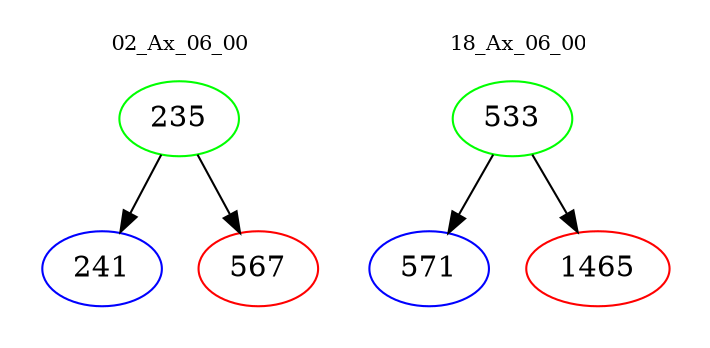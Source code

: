 digraph{
subgraph cluster_0 {
color = white
label = "02_Ax_06_00";
fontsize=10;
T0_235 [label="235", color="green"]
T0_235 -> T0_241 [color="black"]
T0_241 [label="241", color="blue"]
T0_235 -> T0_567 [color="black"]
T0_567 [label="567", color="red"]
}
subgraph cluster_1 {
color = white
label = "18_Ax_06_00";
fontsize=10;
T1_533 [label="533", color="green"]
T1_533 -> T1_571 [color="black"]
T1_571 [label="571", color="blue"]
T1_533 -> T1_1465 [color="black"]
T1_1465 [label="1465", color="red"]
}
}
